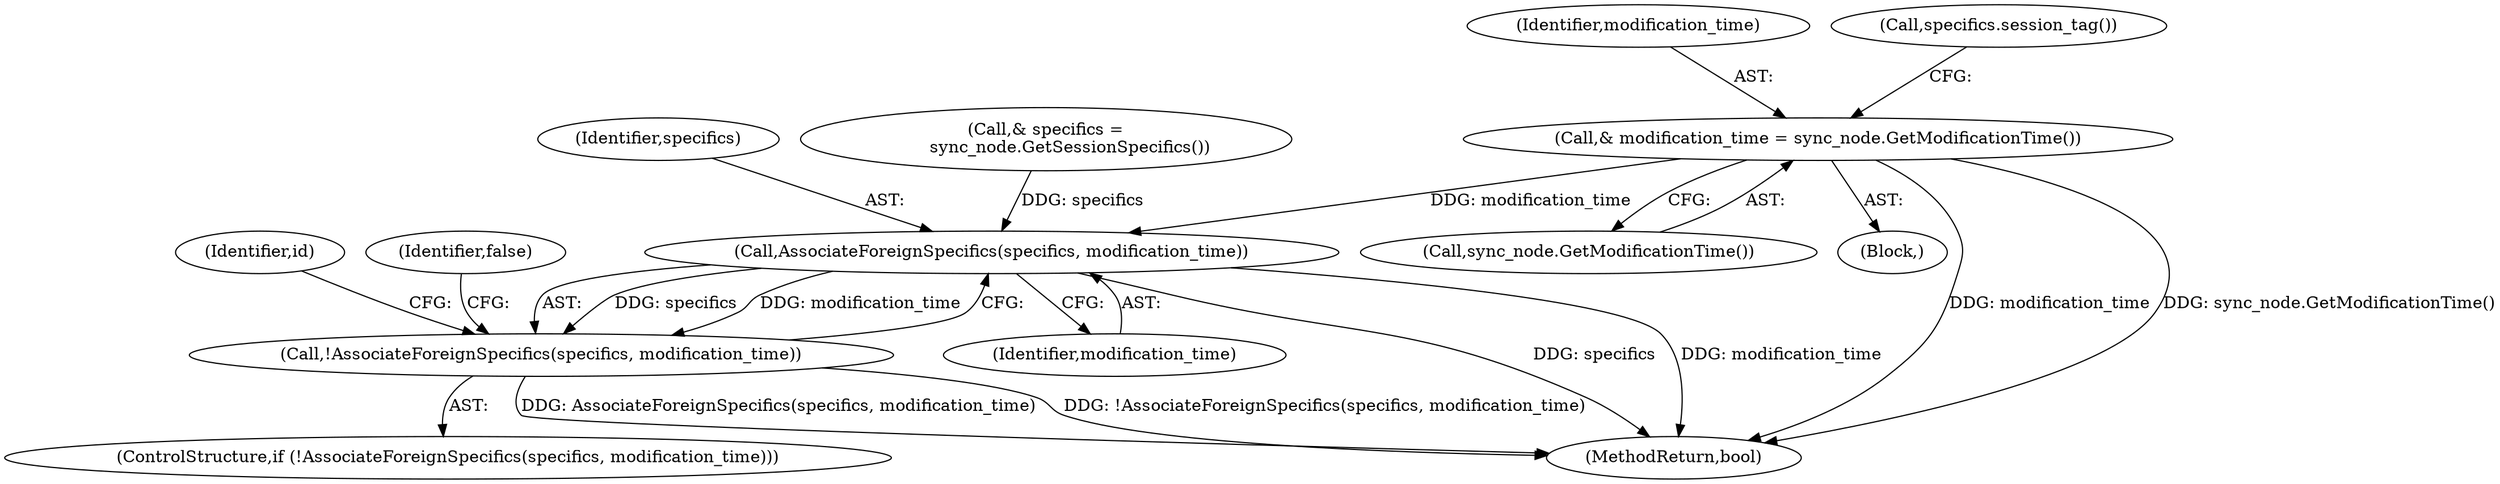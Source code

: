 digraph "1_Chrome_19190765882e272a6a2162c89acdb29110f7e3cf_12@del" {
"1000134" [label="(Call,& modification_time = sync_node.GetModificationTime())"];
"1000144" [label="(Call,AssociateForeignSpecifics(specifics, modification_time))"];
"1000143" [label="(Call,!AssociateForeignSpecifics(specifics, modification_time))"];
"1000143" [label="(Call,!AssociateForeignSpecifics(specifics, modification_time))"];
"1000136" [label="(Call,sync_node.GetModificationTime())"];
"1000142" [label="(ControlStructure,if (!AssociateForeignSpecifics(specifics, modification_time)))"];
"1000184" [label="(Identifier,id)"];
"1000114" [label="(Block,)"];
"1000134" [label="(Call,& modification_time = sync_node.GetModificationTime())"];
"1000144" [label="(Call,AssociateForeignSpecifics(specifics, modification_time))"];
"1000135" [label="(Identifier,modification_time)"];
"1000145" [label="(Identifier,specifics)"];
"1000149" [label="(Identifier,false)"];
"1000146" [label="(Identifier,modification_time)"];
"1000130" [label="(Call,& specifics =\n         sync_node.GetSessionSpecifics())"];
"1000139" [label="(Call,specifics.session_tag())"];
"1000193" [label="(MethodReturn,bool)"];
"1000134" -> "1000114"  [label="AST: "];
"1000134" -> "1000136"  [label="CFG: "];
"1000135" -> "1000134"  [label="AST: "];
"1000136" -> "1000134"  [label="AST: "];
"1000139" -> "1000134"  [label="CFG: "];
"1000134" -> "1000193"  [label="DDG: modification_time"];
"1000134" -> "1000193"  [label="DDG: sync_node.GetModificationTime()"];
"1000134" -> "1000144"  [label="DDG: modification_time"];
"1000144" -> "1000143"  [label="AST: "];
"1000144" -> "1000146"  [label="CFG: "];
"1000145" -> "1000144"  [label="AST: "];
"1000146" -> "1000144"  [label="AST: "];
"1000143" -> "1000144"  [label="CFG: "];
"1000144" -> "1000193"  [label="DDG: specifics"];
"1000144" -> "1000193"  [label="DDG: modification_time"];
"1000144" -> "1000143"  [label="DDG: specifics"];
"1000144" -> "1000143"  [label="DDG: modification_time"];
"1000130" -> "1000144"  [label="DDG: specifics"];
"1000143" -> "1000142"  [label="AST: "];
"1000149" -> "1000143"  [label="CFG: "];
"1000184" -> "1000143"  [label="CFG: "];
"1000143" -> "1000193"  [label="DDG: AssociateForeignSpecifics(specifics, modification_time)"];
"1000143" -> "1000193"  [label="DDG: !AssociateForeignSpecifics(specifics, modification_time)"];
}
